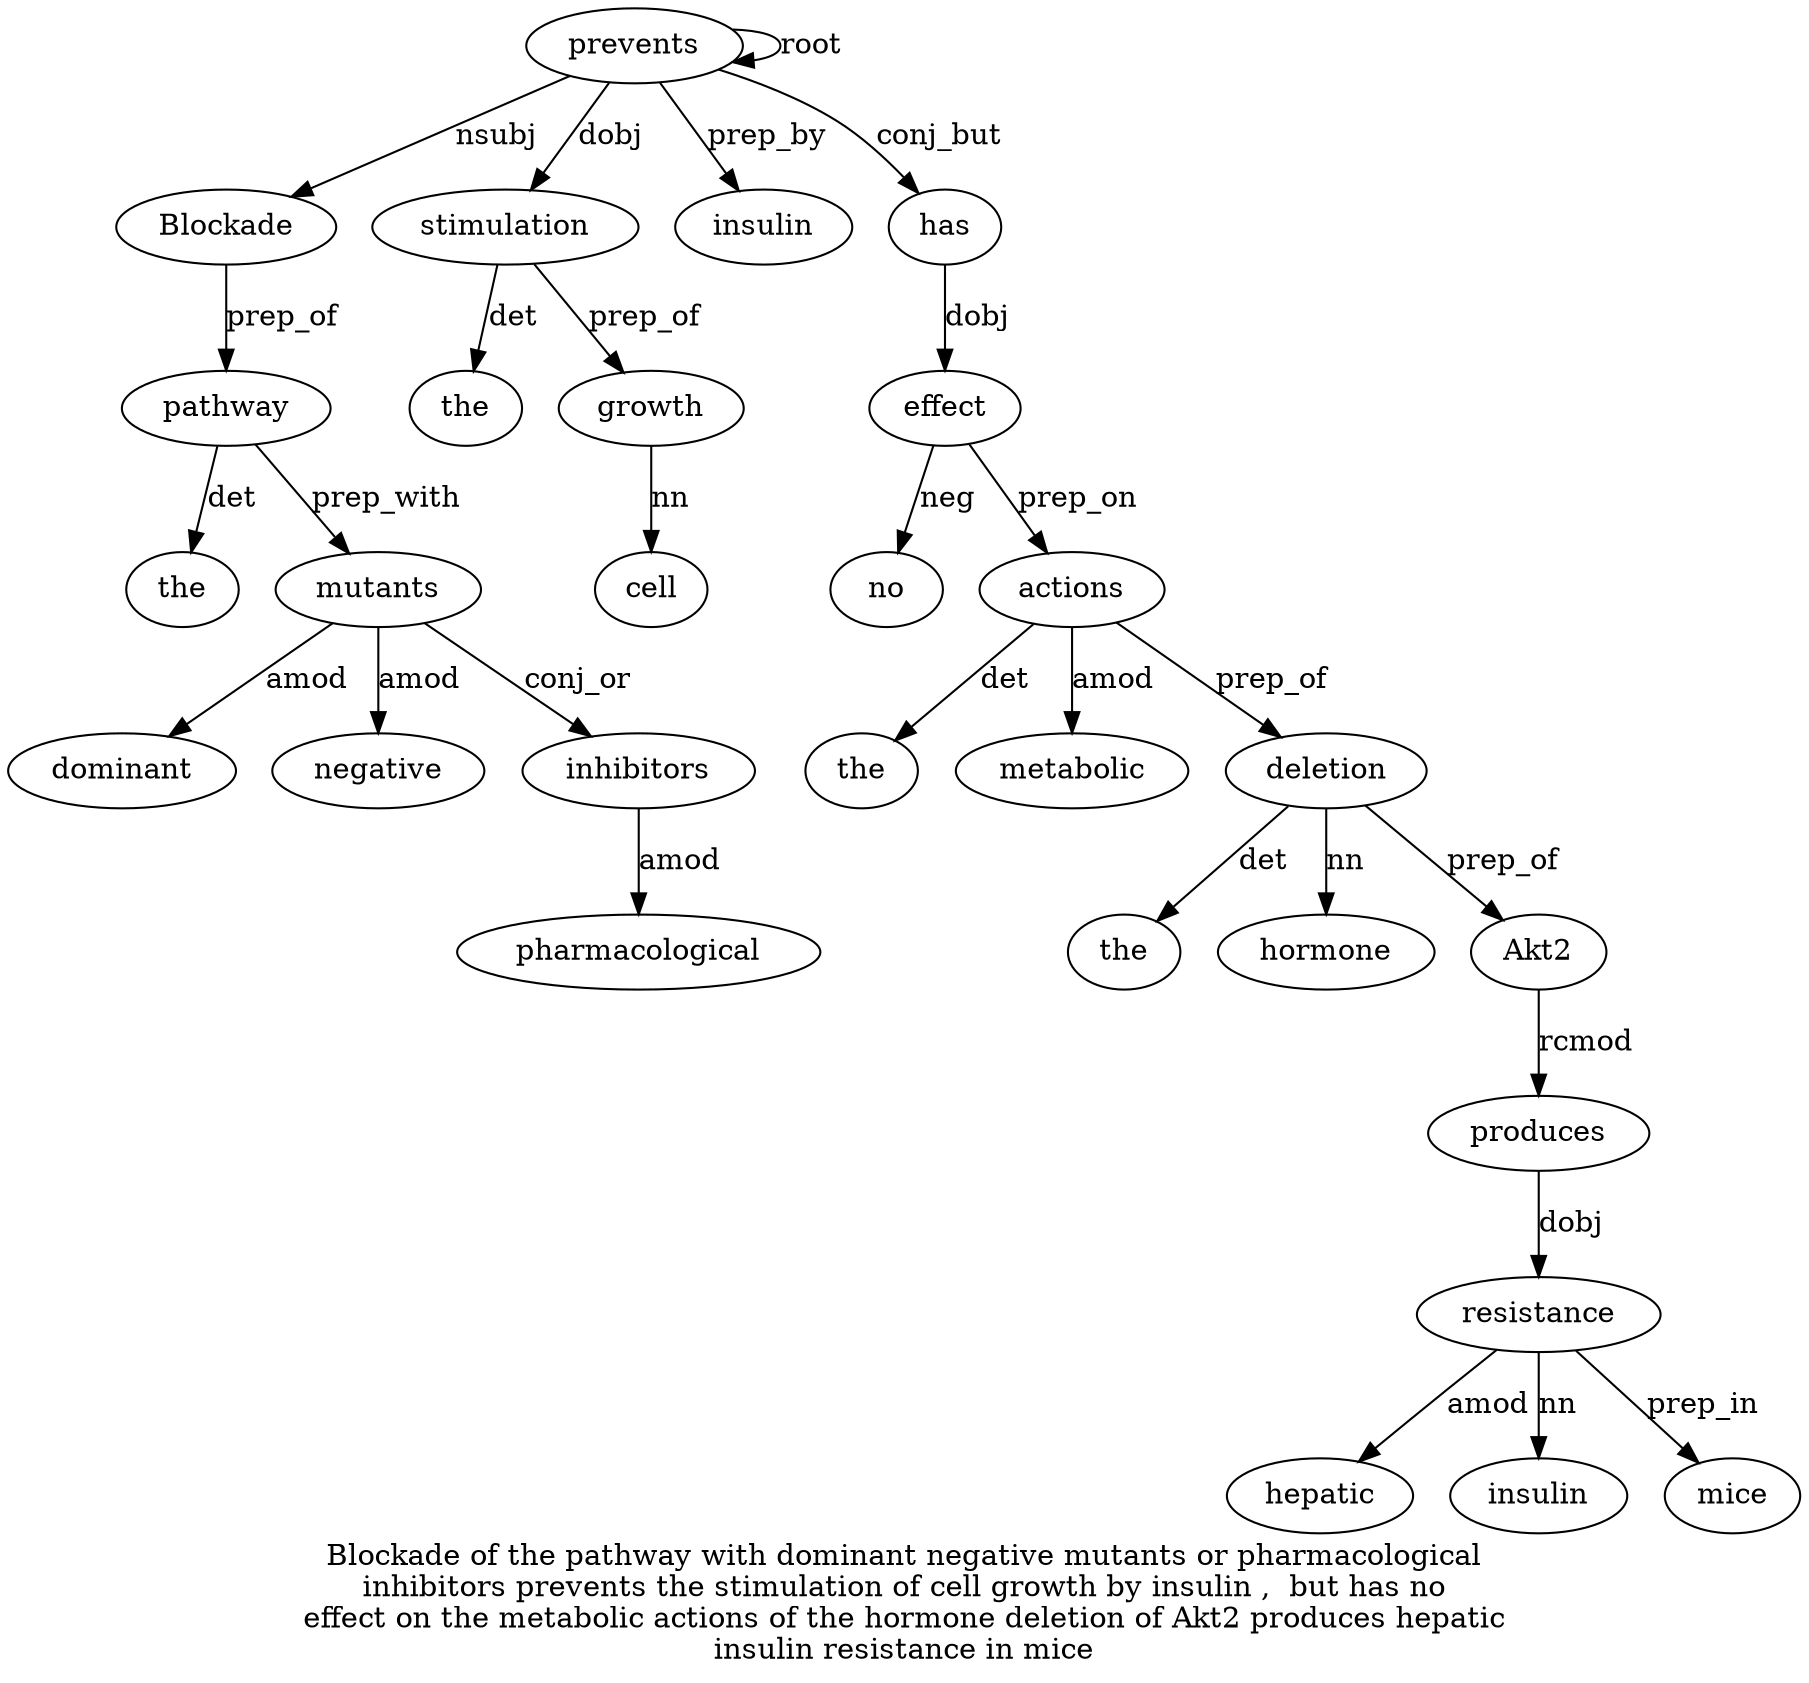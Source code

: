 digraph "Blockade of the pathway with dominant negative mutants or pharmacological inhibitors prevents the stimulation of cell growth by insulin ,  but has no effect on the metabolic actions of the hormone deletion of Akt2 produces hepatic insulin resistance in mice" {
label="Blockade of the pathway with dominant negative mutants or pharmacological
inhibitors prevents the stimulation of cell growth by insulin ,  but has no
effect on the metabolic actions of the hormone deletion of Akt2 produces hepatic
insulin resistance in mice";
prevents12 [style=filled, fillcolor=white, label=prevents];
Blockade1 [style=filled, fillcolor=white, label=Blockade];
prevents12 -> Blockade1  [label=nsubj];
pathway4 [style=filled, fillcolor=white, label=pathway];
the3 [style=filled, fillcolor=white, label=the];
pathway4 -> the3  [label=det];
Blockade1 -> pathway4  [label=prep_of];
mutants8 [style=filled, fillcolor=white, label=mutants];
dominant6 [style=filled, fillcolor=white, label=dominant];
mutants8 -> dominant6  [label=amod];
negative7 [style=filled, fillcolor=white, label=negative];
mutants8 -> negative7  [label=amod];
pathway4 -> mutants8  [label=prep_with];
inhibitors11 [style=filled, fillcolor=white, label=inhibitors];
pharmacological10 [style=filled, fillcolor=white, label=pharmacological];
inhibitors11 -> pharmacological10  [label=amod];
mutants8 -> inhibitors11  [label=conj_or];
prevents12 -> prevents12  [label=root];
stimulation14 [style=filled, fillcolor=white, label=stimulation];
the13 [style=filled, fillcolor=white, label=the];
stimulation14 -> the13  [label=det];
prevents12 -> stimulation14  [label=dobj];
growth17 [style=filled, fillcolor=white, label=growth];
cell16 [style=filled, fillcolor=white, label=cell];
growth17 -> cell16  [label=nn];
stimulation14 -> growth17  [label=prep_of];
insulin19 [style=filled, fillcolor=white, label=insulin];
prevents12 -> insulin19  [label=prep_by];
has22 [style=filled, fillcolor=white, label=has];
prevents12 -> has22  [label=conj_but];
effect24 [style=filled, fillcolor=white, label=effect];
no23 [style=filled, fillcolor=white, label=no];
effect24 -> no23  [label=neg];
has22 -> effect24  [label=dobj];
actions28 [style=filled, fillcolor=white, label=actions];
the26 [style=filled, fillcolor=white, label=the];
actions28 -> the26  [label=det];
metabolic27 [style=filled, fillcolor=white, label=metabolic];
actions28 -> metabolic27  [label=amod];
effect24 -> actions28  [label=prep_on];
deletion32 [style=filled, fillcolor=white, label=deletion];
the30 [style=filled, fillcolor=white, label=the];
deletion32 -> the30  [label=det];
hormone31 [style=filled, fillcolor=white, label=hormone];
deletion32 -> hormone31  [label=nn];
actions28 -> deletion32  [label=prep_of];
Akt234 [style=filled, fillcolor=white, label=Akt2];
deletion32 -> Akt234  [label=prep_of];
produces35 [style=filled, fillcolor=white, label=produces];
Akt234 -> produces35  [label=rcmod];
resistance38 [style=filled, fillcolor=white, label=resistance];
hepatic36 [style=filled, fillcolor=white, label=hepatic];
resistance38 -> hepatic36  [label=amod];
insulin37 [style=filled, fillcolor=white, label=insulin];
resistance38 -> insulin37  [label=nn];
produces35 -> resistance38  [label=dobj];
mice40 [style=filled, fillcolor=white, label=mice];
resistance38 -> mice40  [label=prep_in];
}
